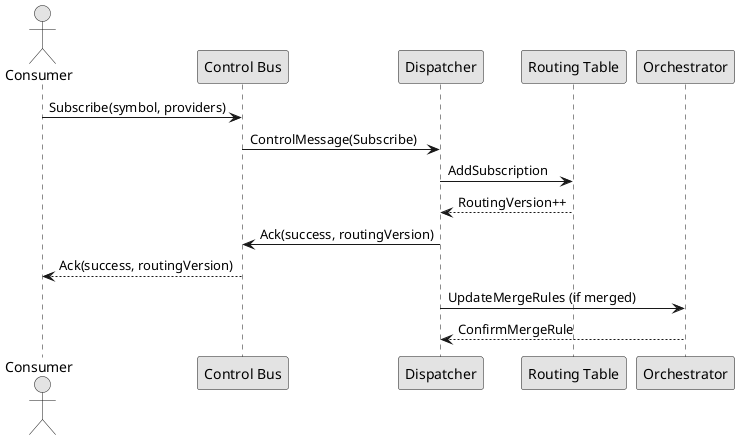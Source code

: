 @startuml subscription-seq
skinparam monochrome true

actor Consumer
participant "Control Bus" as ControlBus
participant "Dispatcher" as Dispatcher
participant "Routing Table" as Routing
participant "Orchestrator" as Orchestrator

Consumer -> ControlBus : Subscribe(symbol, providers)
ControlBus -> Dispatcher : ControlMessage(Subscribe)
Dispatcher -> Routing : AddSubscription
Routing --> Dispatcher : RoutingVersion++
Dispatcher -> ControlBus : Ack(success, routingVersion)
ControlBus --> Consumer : Ack(success, routingVersion)

Dispatcher -> Orchestrator : UpdateMergeRules (if merged)
Orchestrator --> Dispatcher : ConfirmMergeRule

@enduml
